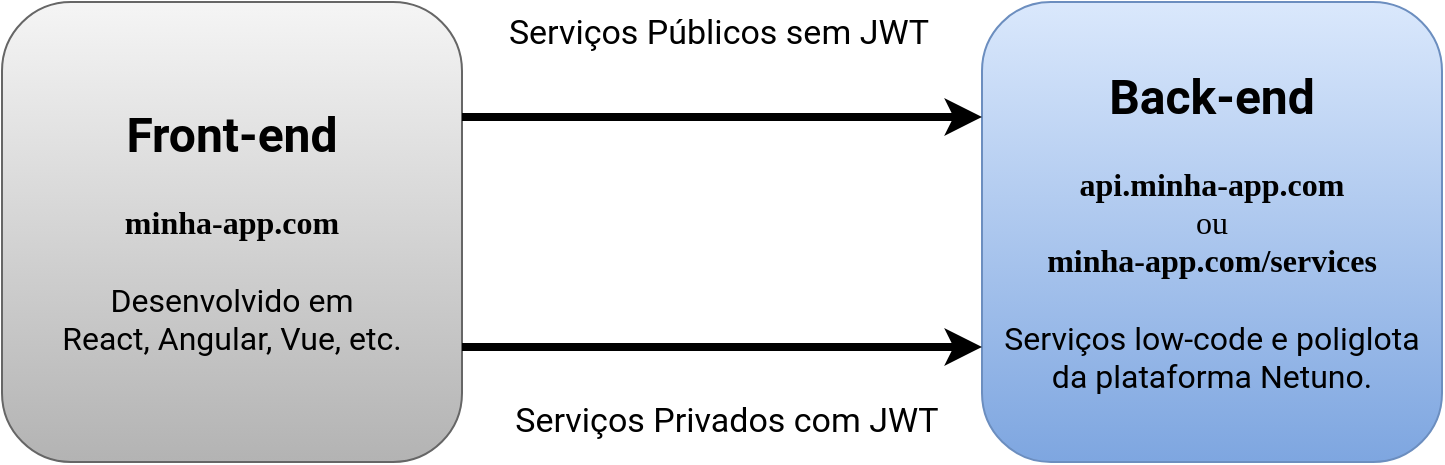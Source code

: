 <mxfile version="28.1.1">
  <diagram name="Page-1" id="W9Lpq7ZhKNP1yDNzv4qL">
    <mxGraphModel grid="1" page="1" gridSize="10" guides="1" tooltips="1" connect="1" arrows="1" fold="1" pageScale="1" pageWidth="740" pageHeight="250" math="0" shadow="0">
      <root>
        <mxCell id="0" />
        <mxCell id="1" parent="0" />
        <mxCell id="mSCudcnzQ3X7L2VV_jUv-1" value="&lt;font style=&quot;font-size: 24px;&quot;&gt;&lt;b&gt;Front-end&lt;/b&gt;&lt;/font&gt;&lt;div&gt;&lt;font style=&quot;font-size: 16px;&quot;&gt;&lt;br&gt;&lt;/font&gt;&lt;/div&gt;&lt;div&gt;&lt;b&gt;&lt;font data-font-src=&quot;https://fonts.googleapis.com/css?family=Roboto+Mono&quot; face=&quot;Roboto Mono&quot; style=&quot;font-size: 16px;&quot;&gt;minha-app.com&lt;/font&gt;&lt;/b&gt;&lt;/div&gt;&lt;div&gt;&lt;font style=&quot;font-size: 16px;&quot;&gt;&lt;br&gt;&lt;/font&gt;&lt;/div&gt;&lt;div&gt;&lt;font style=&quot;font-size: 16px;&quot;&gt;Desenvolvido em&lt;/font&gt;&lt;/div&gt;&lt;div&gt;&lt;font style=&quot;font-size: 16px;&quot;&gt;React, Angular, Vue, etc.&lt;/font&gt;&lt;/div&gt;" style="whiteSpace=wrap;html=1;aspect=fixed;fillColor=#f5f5f5;strokeColor=#666666;rounded=1;gradientColor=#b3b3b3;fontFamily=Roboto;fontSource=https%3A%2F%2Ffonts.googleapis.com%2Fcss%3Ffamily%3DRoboto;" vertex="1" parent="1">
          <mxGeometry x="10" y="10" width="230" height="230" as="geometry" />
        </mxCell>
        <mxCell id="mSCudcnzQ3X7L2VV_jUv-2" value="&lt;font style=&quot;font-size: 24px;&quot;&gt;&lt;b&gt;Back-end&lt;/b&gt;&lt;/font&gt;&lt;div&gt;&lt;font style=&quot;font-size: 16px;&quot;&gt;&lt;br&gt;&lt;/font&gt;&lt;/div&gt;&lt;div&gt;&lt;b&gt;&lt;font data-font-src=&quot;https://fonts.googleapis.com/css?family=Roboto+Mono&quot; face=&quot;Roboto Mono&quot; style=&quot;font-size: 16px;&quot;&gt;api.minha-app.com&lt;/font&gt;&lt;/b&gt;&lt;/div&gt;&lt;div&gt;&lt;font face=&quot;Roboto Mono&quot;&gt;&lt;span style=&quot;font-size: 16px;&quot;&gt;ou&lt;/span&gt;&lt;/font&gt;&lt;/div&gt;&lt;div&gt;&lt;font face=&quot;Roboto Mono&quot;&gt;&lt;span style=&quot;font-size: 16px;&quot;&gt;&lt;b&gt;minha-app.com/services&lt;/b&gt;&lt;/span&gt;&lt;/font&gt;&lt;/div&gt;&lt;div&gt;&lt;font style=&quot;font-size: 16px;&quot;&gt;&lt;br&gt;&lt;/font&gt;&lt;/div&gt;&lt;div&gt;&lt;span style=&quot;font-size: 16px;&quot;&gt;Serviços low-code e poliglota da plataforma Netuno.&lt;/span&gt;&lt;/div&gt;" style="whiteSpace=wrap;html=1;aspect=fixed;rounded=1;fontFamily=Roboto;fontSource=https%3A%2F%2Ffonts.googleapis.com%2Fcss%3Ffamily%3DRoboto;fillColor=#dae8fc;gradientColor=#7ea6e0;strokeColor=#6c8ebf;" vertex="1" parent="1">
          <mxGeometry x="500" y="10" width="230" height="230" as="geometry" />
        </mxCell>
        <mxCell id="mSCudcnzQ3X7L2VV_jUv-3" value="" style="endArrow=classic;html=1;rounded=0;exitX=1;exitY=0.25;exitDx=0;exitDy=0;entryX=0;entryY=0.25;entryDx=0;entryDy=0;strokeWidth=4;strokeColor=light-dark(#000000,#808080);" edge="1" parent="1" source="mSCudcnzQ3X7L2VV_jUv-1" target="mSCudcnzQ3X7L2VV_jUv-2">
          <mxGeometry width="50" height="50" relative="1" as="geometry">
            <mxPoint x="340" y="180" as="sourcePoint" />
            <mxPoint x="390" y="130" as="targetPoint" />
          </mxGeometry>
        </mxCell>
        <mxCell id="mSCudcnzQ3X7L2VV_jUv-4" value="" style="endArrow=classic;html=1;rounded=0;exitX=1;exitY=0.75;exitDx=0;exitDy=0;entryX=0;entryY=0.75;entryDx=0;entryDy=0;strokeWidth=4;strokeColor=light-dark(#000000,#0066CC);" edge="1" parent="1" source="mSCudcnzQ3X7L2VV_jUv-1" target="mSCudcnzQ3X7L2VV_jUv-2">
          <mxGeometry width="50" height="50" relative="1" as="geometry">
            <mxPoint x="350" y="320" as="sourcePoint" />
            <mxPoint x="610" y="320" as="targetPoint" />
          </mxGeometry>
        </mxCell>
        <mxCell id="mSCudcnzQ3X7L2VV_jUv-6" value="" style="shape=image;html=1;verticalAlign=top;verticalLabelPosition=bottom;labelBackgroundColor=#ffffff;imageAspect=0;aspect=fixed;image=https://icons.diagrams.net/icon-cache1/Essentials-2479/030_-_Unlock-1258.svg" vertex="1" parent="1">
          <mxGeometry x="350" y="44" width="44" height="44" as="geometry" />
        </mxCell>
        <mxCell id="mSCudcnzQ3X7L2VV_jUv-7" value="" style="shape=image;html=1;verticalAlign=top;verticalLabelPosition=bottom;labelBackgroundColor=#ffffff;imageAspect=0;aspect=fixed;image=https://icons.diagrams.net/icon-cache1/Essentials-2479/008_-_Lock-1236.svg" vertex="1" parent="1">
          <mxGeometry x="350" y="159" width="44" height="44" as="geometry" />
        </mxCell>
        <mxCell id="mSCudcnzQ3X7L2VV_jUv-9" value="Serviços Públicos sem JWT" style="text;html=1;align=center;verticalAlign=middle;whiteSpace=wrap;rounded=0;fontColor=light-dark(#000000,#808080);fontFamily=Roboto;fontSource=https%3A%2F%2Ffonts.googleapis.com%2Fcss%3Ffamily%3DRoboto;fontSize=17;" vertex="1" parent="1">
          <mxGeometry x="257" y="10" width="223" height="30" as="geometry" />
        </mxCell>
        <mxCell id="mSCudcnzQ3X7L2VV_jUv-10" value="Serviços Privados com JWT" style="text;html=1;align=center;verticalAlign=middle;whiteSpace=wrap;rounded=0;fontColor=light-dark(#000000,#0066CC);fontFamily=Roboto;fontSource=https%3A%2F%2Ffonts.googleapis.com%2Fcss%3Ffamily%3DRoboto;fontSize=17;" vertex="1" parent="1">
          <mxGeometry x="260.5" y="204" width="223" height="30" as="geometry" />
        </mxCell>
      </root>
    </mxGraphModel>
  </diagram>
</mxfile>
